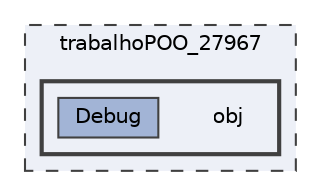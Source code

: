 digraph "trabalhoPOO_27967/obj"
{
 // LATEX_PDF_SIZE
  bgcolor="transparent";
  edge [fontname=Helvetica,fontsize=10,labelfontname=Helvetica,labelfontsize=10];
  node [fontname=Helvetica,fontsize=10,shape=box,height=0.2,width=0.4];
  compound=true
  subgraph clusterdir_2febc12c3c491208b6bb30c417a778ab {
    graph [ bgcolor="#edf0f7", pencolor="grey25", label="trabalhoPOO_27967", fontname=Helvetica,fontsize=10 style="filled,dashed", URL="dir_2febc12c3c491208b6bb30c417a778ab.html",tooltip=""]
  subgraph clusterdir_21def539f1d69d8ce34d1109b21bae1f {
    graph [ bgcolor="#edf0f7", pencolor="grey25", label="", fontname=Helvetica,fontsize=10 style="filled,bold", URL="dir_21def539f1d69d8ce34d1109b21bae1f.html",tooltip=""]
    dir_21def539f1d69d8ce34d1109b21bae1f [shape=plaintext, label="obj"];
  dir_f86347ca1850f8625640a75b49ddda5a [label="Debug", fillcolor="#a2b4d6", color="grey25", style="filled", URL="dir_f86347ca1850f8625640a75b49ddda5a.html",tooltip=""];
  }
  }
}
